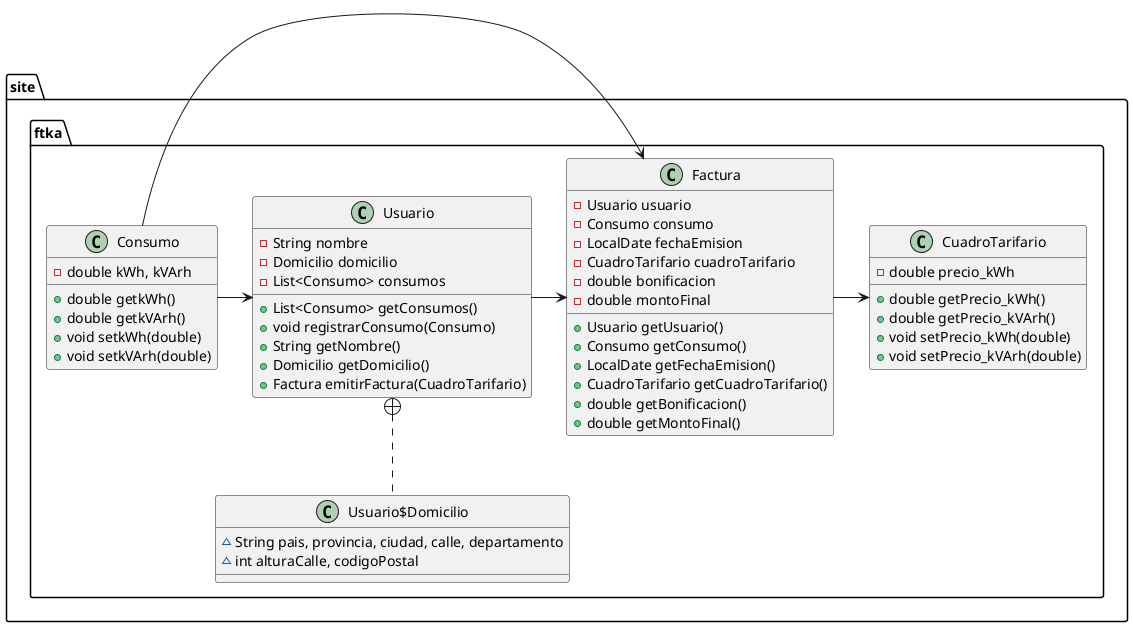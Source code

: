 @startuml
class site.ftka.Usuario {
- String nombre
- Domicilio domicilio
- List<Consumo> consumos
+ List<Consumo> getConsumos()
+ void registrarConsumo(Consumo)
+ String getNombre()
+ Domicilio getDomicilio()
+ Factura emitirFactura(CuadroTarifario)
}

class site.ftka.Usuario$Domicilio {
~ String pais, provincia, ciudad, calle, departamento
~ int alturaCalle, codigoPostal
}

class site.ftka.Factura {
- Usuario usuario
- Consumo consumo
- LocalDate fechaEmision
- CuadroTarifario cuadroTarifario
- double bonificacion
- double montoFinal
+ Usuario getUsuario()
+ Consumo getConsumo()
+ LocalDate getFechaEmision()
+ CuadroTarifario getCuadroTarifario()
+ double getBonificacion()
+ double getMontoFinal()
}

class site.ftka.CuadroTarifario {
- double precio_kWh
+ double getPrecio_kWh()
+ double getPrecio_kVArh()
+ void setPrecio_kWh(double)
+ void setPrecio_kVArh(double)
}

class site.ftka.Consumo {
- double kWh, kVArh
+ double getkWh()
+ double getkVArh()
+ void setkWh(double)
+ void setkVArh(double)
}

site.ftka.Usuario +.. site.ftka.Usuario$Domicilio

Factura -> CuadroTarifario
Usuario -> Factura
Consumo -> Factura
Consumo -> Usuario

@enduml